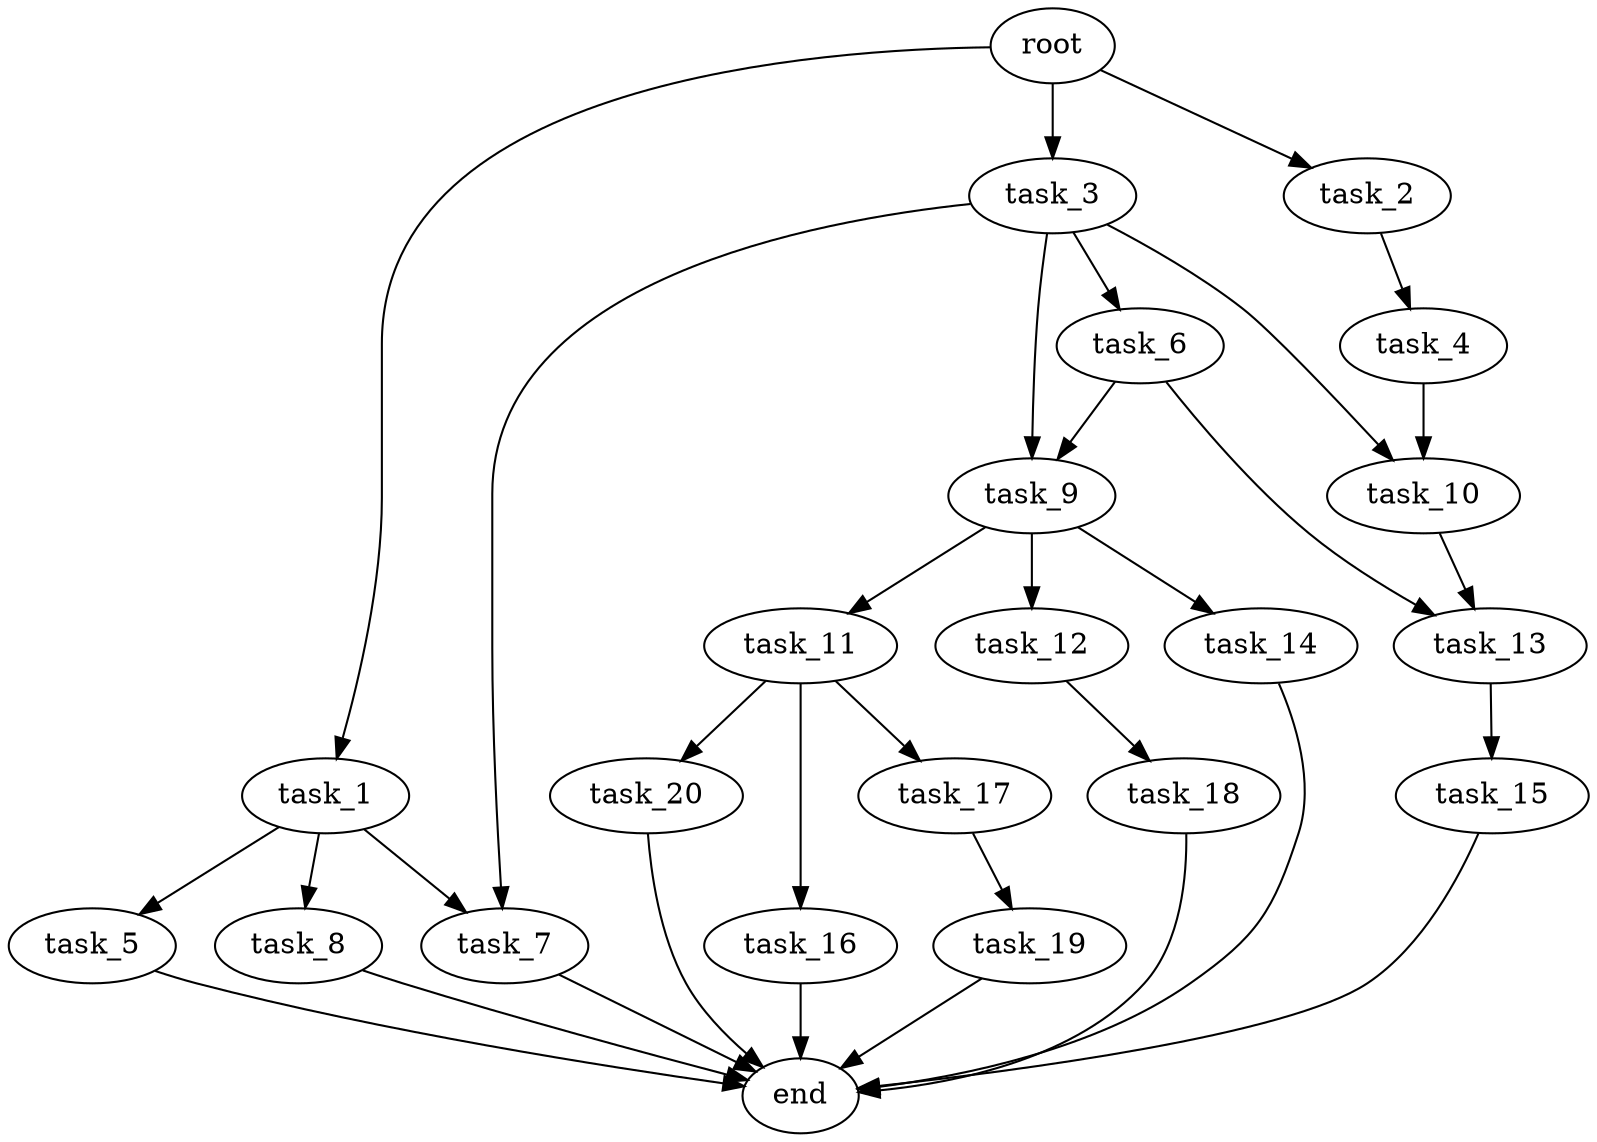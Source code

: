 digraph G {
  root [size="0.000000e+00"];
  task_1 [size="8.451706e+09"];
  task_2 [size="9.745491e+09"];
  task_3 [size="8.184450e+09"];
  task_4 [size="6.136119e+09"];
  task_5 [size="6.427349e+09"];
  task_6 [size="2.635121e+08"];
  task_7 [size="9.290914e+09"];
  task_8 [size="8.294778e+09"];
  task_9 [size="2.675210e+09"];
  task_10 [size="1.804980e+09"];
  task_11 [size="7.027285e+09"];
  task_12 [size="3.090538e+09"];
  task_13 [size="3.398907e+09"];
  task_14 [size="6.205179e+07"];
  task_15 [size="8.698757e+09"];
  task_16 [size="5.663645e+09"];
  task_17 [size="4.008443e+09"];
  task_18 [size="1.419605e+09"];
  task_19 [size="6.332087e+09"];
  task_20 [size="3.075403e+08"];
  end [size="0.000000e+00"];

  root -> task_1 [size="1.000000e-12"];
  root -> task_2 [size="1.000000e-12"];
  root -> task_3 [size="1.000000e-12"];
  task_1 -> task_5 [size="6.427349e+08"];
  task_1 -> task_7 [size="4.645457e+08"];
  task_1 -> task_8 [size="8.294778e+08"];
  task_2 -> task_4 [size="6.136119e+08"];
  task_3 -> task_6 [size="2.635121e+07"];
  task_3 -> task_7 [size="4.645457e+08"];
  task_3 -> task_9 [size="1.337605e+08"];
  task_3 -> task_10 [size="9.024902e+07"];
  task_4 -> task_10 [size="9.024902e+07"];
  task_5 -> end [size="1.000000e-12"];
  task_6 -> task_9 [size="1.337605e+08"];
  task_6 -> task_13 [size="1.699453e+08"];
  task_7 -> end [size="1.000000e-12"];
  task_8 -> end [size="1.000000e-12"];
  task_9 -> task_11 [size="7.027285e+08"];
  task_9 -> task_12 [size="3.090538e+08"];
  task_9 -> task_14 [size="6.205179e+06"];
  task_10 -> task_13 [size="1.699453e+08"];
  task_11 -> task_16 [size="5.663645e+08"];
  task_11 -> task_17 [size="4.008443e+08"];
  task_11 -> task_20 [size="3.075403e+07"];
  task_12 -> task_18 [size="1.419605e+08"];
  task_13 -> task_15 [size="8.698757e+08"];
  task_14 -> end [size="1.000000e-12"];
  task_15 -> end [size="1.000000e-12"];
  task_16 -> end [size="1.000000e-12"];
  task_17 -> task_19 [size="6.332087e+08"];
  task_18 -> end [size="1.000000e-12"];
  task_19 -> end [size="1.000000e-12"];
  task_20 -> end [size="1.000000e-12"];
}
